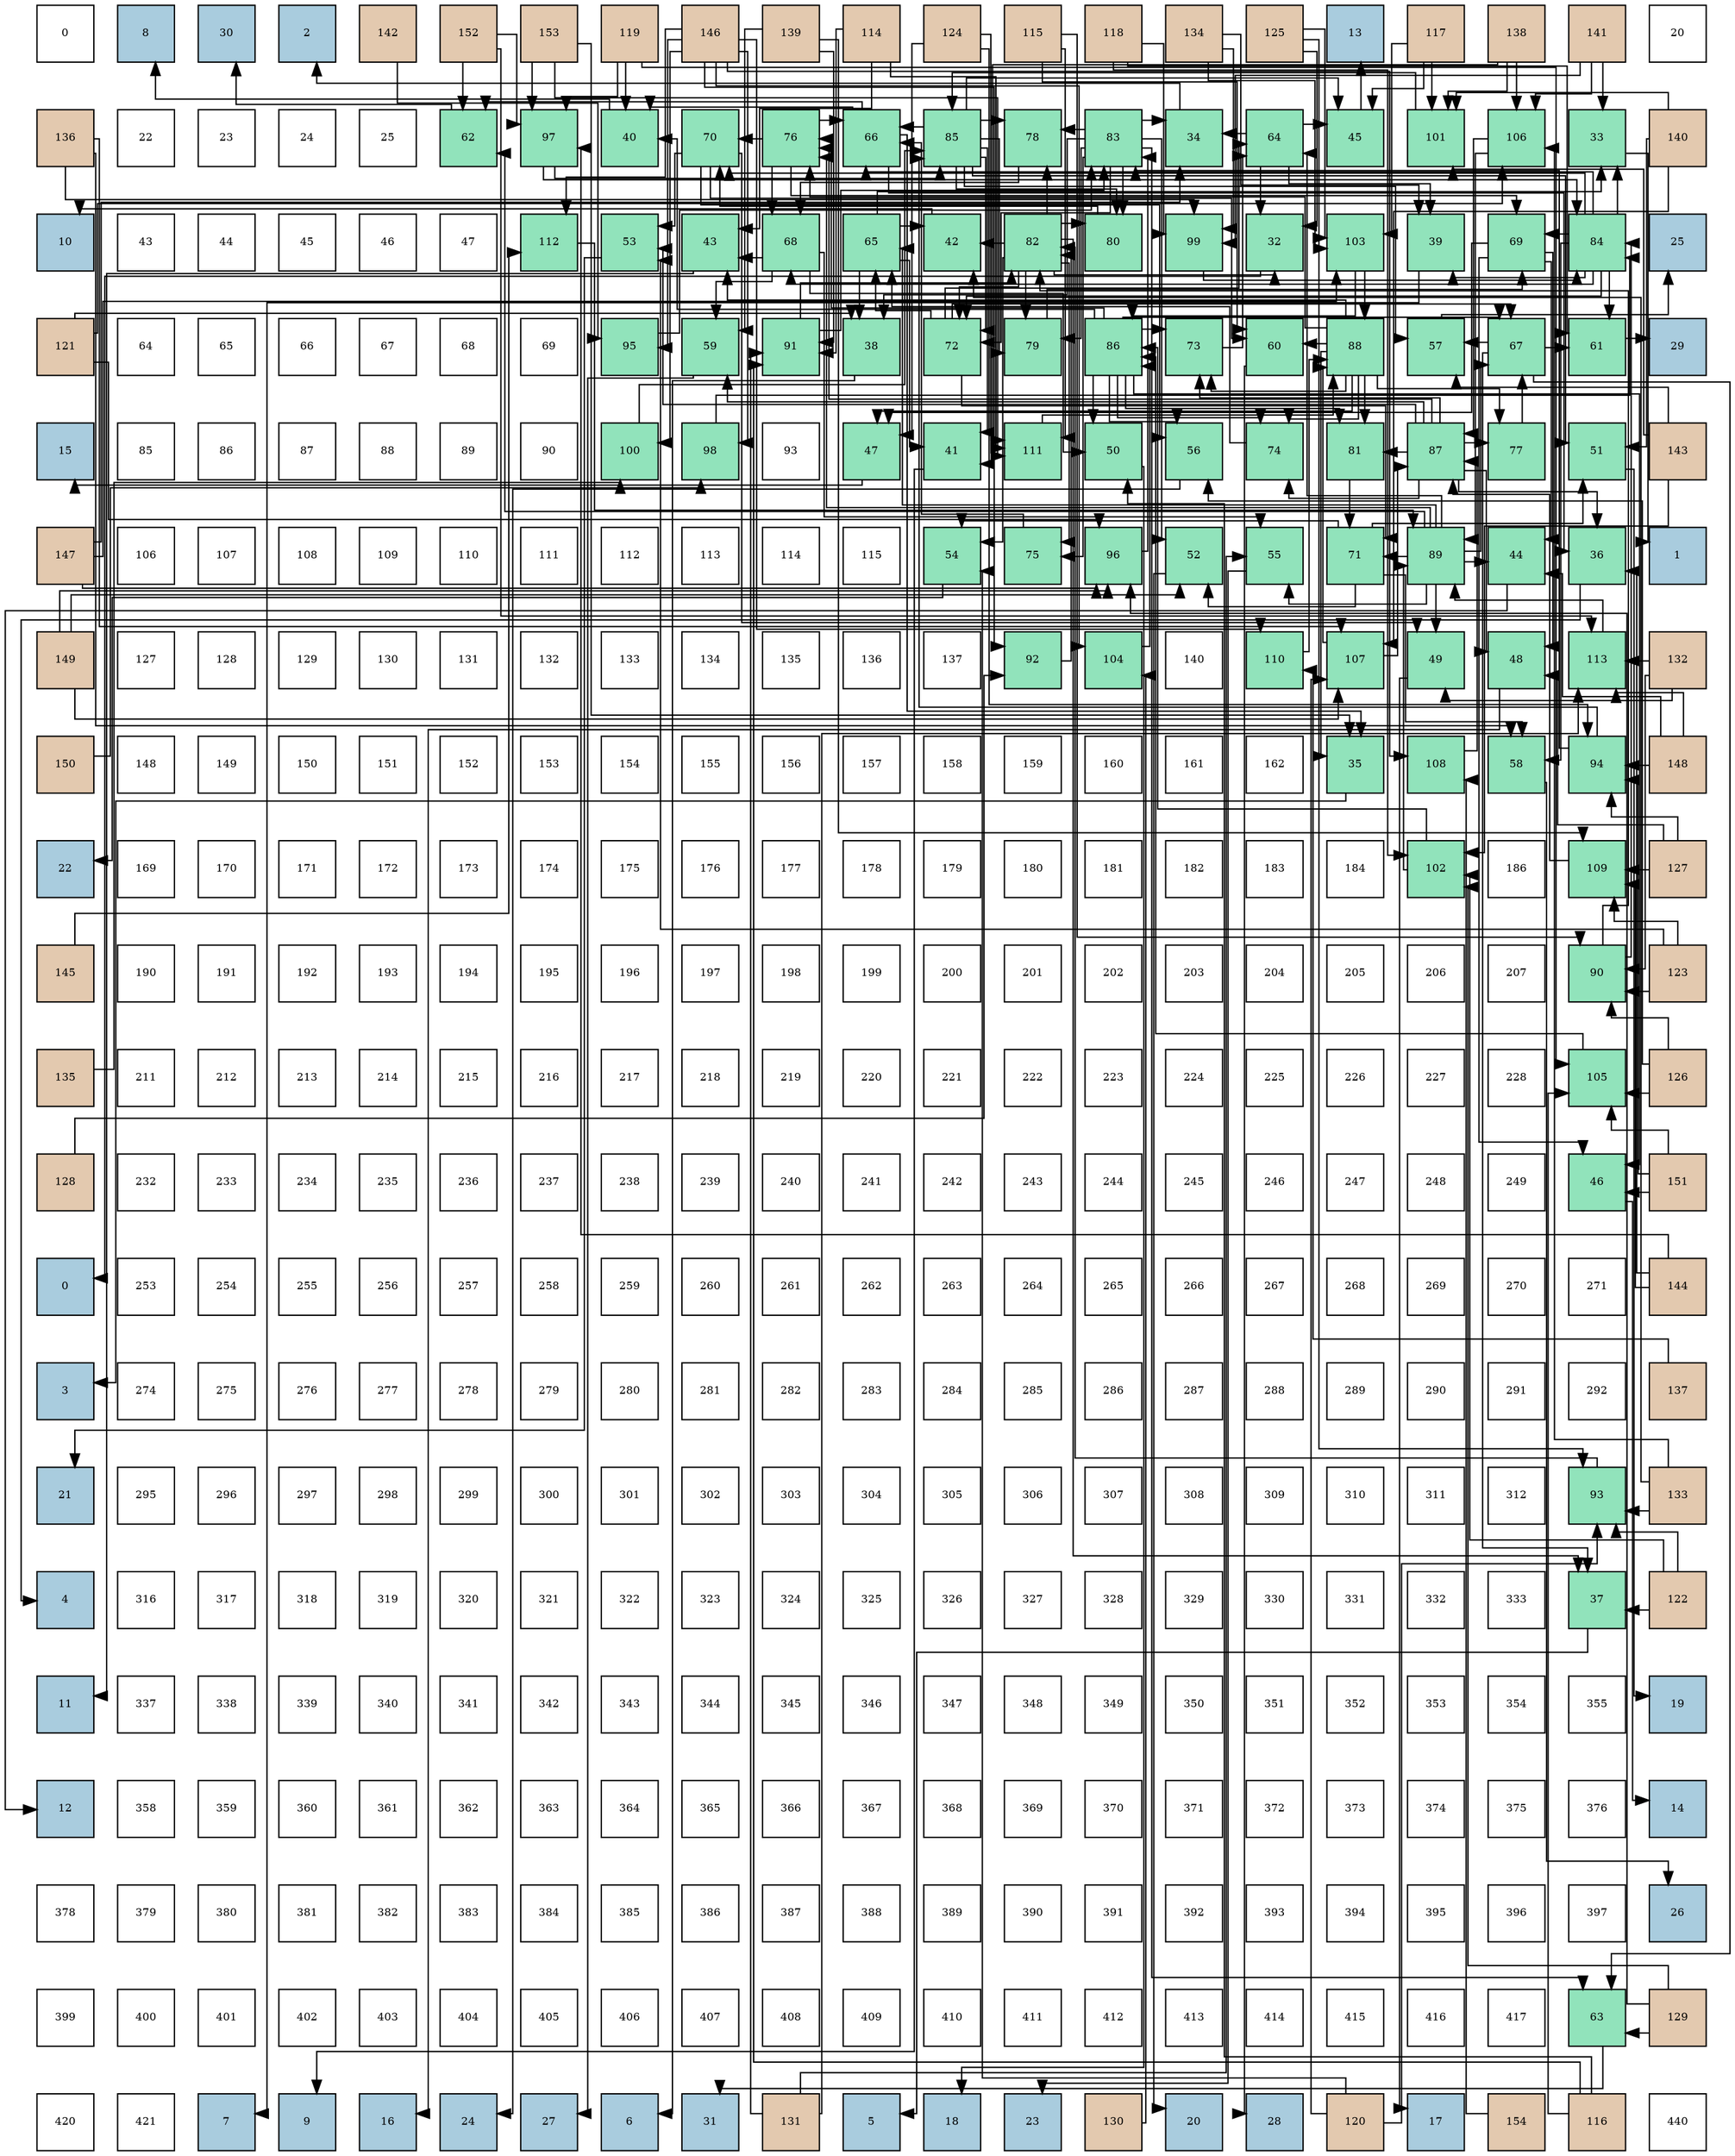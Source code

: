 digraph layout{
 rankdir=TB;
 splines=ortho;
 node [style=filled shape=square fixedsize=true width=0.6];
0[label="0", fontsize=8, fillcolor="#ffffff"];
1[label="8", fontsize=8, fillcolor="#a9ccde"];
2[label="30", fontsize=8, fillcolor="#a9ccde"];
3[label="2", fontsize=8, fillcolor="#a9ccde"];
4[label="142", fontsize=8, fillcolor="#e3c9af"];
5[label="152", fontsize=8, fillcolor="#e3c9af"];
6[label="153", fontsize=8, fillcolor="#e3c9af"];
7[label="119", fontsize=8, fillcolor="#e3c9af"];
8[label="146", fontsize=8, fillcolor="#e3c9af"];
9[label="139", fontsize=8, fillcolor="#e3c9af"];
10[label="114", fontsize=8, fillcolor="#e3c9af"];
11[label="124", fontsize=8, fillcolor="#e3c9af"];
12[label="115", fontsize=8, fillcolor="#e3c9af"];
13[label="118", fontsize=8, fillcolor="#e3c9af"];
14[label="134", fontsize=8, fillcolor="#e3c9af"];
15[label="125", fontsize=8, fillcolor="#e3c9af"];
16[label="13", fontsize=8, fillcolor="#a9ccde"];
17[label="117", fontsize=8, fillcolor="#e3c9af"];
18[label="138", fontsize=8, fillcolor="#e3c9af"];
19[label="141", fontsize=8, fillcolor="#e3c9af"];
20[label="20", fontsize=8, fillcolor="#ffffff"];
21[label="136", fontsize=8, fillcolor="#e3c9af"];
22[label="22", fontsize=8, fillcolor="#ffffff"];
23[label="23", fontsize=8, fillcolor="#ffffff"];
24[label="24", fontsize=8, fillcolor="#ffffff"];
25[label="25", fontsize=8, fillcolor="#ffffff"];
26[label="62", fontsize=8, fillcolor="#91e3bb"];
27[label="97", fontsize=8, fillcolor="#91e3bb"];
28[label="40", fontsize=8, fillcolor="#91e3bb"];
29[label="70", fontsize=8, fillcolor="#91e3bb"];
30[label="76", fontsize=8, fillcolor="#91e3bb"];
31[label="66", fontsize=8, fillcolor="#91e3bb"];
32[label="85", fontsize=8, fillcolor="#91e3bb"];
33[label="78", fontsize=8, fillcolor="#91e3bb"];
34[label="83", fontsize=8, fillcolor="#91e3bb"];
35[label="34", fontsize=8, fillcolor="#91e3bb"];
36[label="64", fontsize=8, fillcolor="#91e3bb"];
37[label="45", fontsize=8, fillcolor="#91e3bb"];
38[label="101", fontsize=8, fillcolor="#91e3bb"];
39[label="106", fontsize=8, fillcolor="#91e3bb"];
40[label="33", fontsize=8, fillcolor="#91e3bb"];
41[label="140", fontsize=8, fillcolor="#e3c9af"];
42[label="10", fontsize=8, fillcolor="#a9ccde"];
43[label="43", fontsize=8, fillcolor="#ffffff"];
44[label="44", fontsize=8, fillcolor="#ffffff"];
45[label="45", fontsize=8, fillcolor="#ffffff"];
46[label="46", fontsize=8, fillcolor="#ffffff"];
47[label="47", fontsize=8, fillcolor="#ffffff"];
48[label="112", fontsize=8, fillcolor="#91e3bb"];
49[label="53", fontsize=8, fillcolor="#91e3bb"];
50[label="43", fontsize=8, fillcolor="#91e3bb"];
51[label="68", fontsize=8, fillcolor="#91e3bb"];
52[label="65", fontsize=8, fillcolor="#91e3bb"];
53[label="42", fontsize=8, fillcolor="#91e3bb"];
54[label="82", fontsize=8, fillcolor="#91e3bb"];
55[label="80", fontsize=8, fillcolor="#91e3bb"];
56[label="99", fontsize=8, fillcolor="#91e3bb"];
57[label="32", fontsize=8, fillcolor="#91e3bb"];
58[label="103", fontsize=8, fillcolor="#91e3bb"];
59[label="39", fontsize=8, fillcolor="#91e3bb"];
60[label="69", fontsize=8, fillcolor="#91e3bb"];
61[label="84", fontsize=8, fillcolor="#91e3bb"];
62[label="25", fontsize=8, fillcolor="#a9ccde"];
63[label="121", fontsize=8, fillcolor="#e3c9af"];
64[label="64", fontsize=8, fillcolor="#ffffff"];
65[label="65", fontsize=8, fillcolor="#ffffff"];
66[label="66", fontsize=8, fillcolor="#ffffff"];
67[label="67", fontsize=8, fillcolor="#ffffff"];
68[label="68", fontsize=8, fillcolor="#ffffff"];
69[label="69", fontsize=8, fillcolor="#ffffff"];
70[label="95", fontsize=8, fillcolor="#91e3bb"];
71[label="59", fontsize=8, fillcolor="#91e3bb"];
72[label="91", fontsize=8, fillcolor="#91e3bb"];
73[label="38", fontsize=8, fillcolor="#91e3bb"];
74[label="72", fontsize=8, fillcolor="#91e3bb"];
75[label="79", fontsize=8, fillcolor="#91e3bb"];
76[label="86", fontsize=8, fillcolor="#91e3bb"];
77[label="73", fontsize=8, fillcolor="#91e3bb"];
78[label="60", fontsize=8, fillcolor="#91e3bb"];
79[label="88", fontsize=8, fillcolor="#91e3bb"];
80[label="57", fontsize=8, fillcolor="#91e3bb"];
81[label="67", fontsize=8, fillcolor="#91e3bb"];
82[label="61", fontsize=8, fillcolor="#91e3bb"];
83[label="29", fontsize=8, fillcolor="#a9ccde"];
84[label="15", fontsize=8, fillcolor="#a9ccde"];
85[label="85", fontsize=8, fillcolor="#ffffff"];
86[label="86", fontsize=8, fillcolor="#ffffff"];
87[label="87", fontsize=8, fillcolor="#ffffff"];
88[label="88", fontsize=8, fillcolor="#ffffff"];
89[label="89", fontsize=8, fillcolor="#ffffff"];
90[label="90", fontsize=8, fillcolor="#ffffff"];
91[label="100", fontsize=8, fillcolor="#91e3bb"];
92[label="98", fontsize=8, fillcolor="#91e3bb"];
93[label="93", fontsize=8, fillcolor="#ffffff"];
94[label="47", fontsize=8, fillcolor="#91e3bb"];
95[label="41", fontsize=8, fillcolor="#91e3bb"];
96[label="111", fontsize=8, fillcolor="#91e3bb"];
97[label="50", fontsize=8, fillcolor="#91e3bb"];
98[label="56", fontsize=8, fillcolor="#91e3bb"];
99[label="74", fontsize=8, fillcolor="#91e3bb"];
100[label="81", fontsize=8, fillcolor="#91e3bb"];
101[label="87", fontsize=8, fillcolor="#91e3bb"];
102[label="77", fontsize=8, fillcolor="#91e3bb"];
103[label="51", fontsize=8, fillcolor="#91e3bb"];
104[label="143", fontsize=8, fillcolor="#e3c9af"];
105[label="147", fontsize=8, fillcolor="#e3c9af"];
106[label="106", fontsize=8, fillcolor="#ffffff"];
107[label="107", fontsize=8, fillcolor="#ffffff"];
108[label="108", fontsize=8, fillcolor="#ffffff"];
109[label="109", fontsize=8, fillcolor="#ffffff"];
110[label="110", fontsize=8, fillcolor="#ffffff"];
111[label="111", fontsize=8, fillcolor="#ffffff"];
112[label="112", fontsize=8, fillcolor="#ffffff"];
113[label="113", fontsize=8, fillcolor="#ffffff"];
114[label="114", fontsize=8, fillcolor="#ffffff"];
115[label="115", fontsize=8, fillcolor="#ffffff"];
116[label="54", fontsize=8, fillcolor="#91e3bb"];
117[label="75", fontsize=8, fillcolor="#91e3bb"];
118[label="96", fontsize=8, fillcolor="#91e3bb"];
119[label="52", fontsize=8, fillcolor="#91e3bb"];
120[label="55", fontsize=8, fillcolor="#91e3bb"];
121[label="71", fontsize=8, fillcolor="#91e3bb"];
122[label="89", fontsize=8, fillcolor="#91e3bb"];
123[label="44", fontsize=8, fillcolor="#91e3bb"];
124[label="36", fontsize=8, fillcolor="#91e3bb"];
125[label="1", fontsize=8, fillcolor="#a9ccde"];
126[label="149", fontsize=8, fillcolor="#e3c9af"];
127[label="127", fontsize=8, fillcolor="#ffffff"];
128[label="128", fontsize=8, fillcolor="#ffffff"];
129[label="129", fontsize=8, fillcolor="#ffffff"];
130[label="130", fontsize=8, fillcolor="#ffffff"];
131[label="131", fontsize=8, fillcolor="#ffffff"];
132[label="132", fontsize=8, fillcolor="#ffffff"];
133[label="133", fontsize=8, fillcolor="#ffffff"];
134[label="134", fontsize=8, fillcolor="#ffffff"];
135[label="135", fontsize=8, fillcolor="#ffffff"];
136[label="136", fontsize=8, fillcolor="#ffffff"];
137[label="137", fontsize=8, fillcolor="#ffffff"];
138[label="92", fontsize=8, fillcolor="#91e3bb"];
139[label="104", fontsize=8, fillcolor="#91e3bb"];
140[label="140", fontsize=8, fillcolor="#ffffff"];
141[label="110", fontsize=8, fillcolor="#91e3bb"];
142[label="107", fontsize=8, fillcolor="#91e3bb"];
143[label="49", fontsize=8, fillcolor="#91e3bb"];
144[label="48", fontsize=8, fillcolor="#91e3bb"];
145[label="113", fontsize=8, fillcolor="#91e3bb"];
146[label="132", fontsize=8, fillcolor="#e3c9af"];
147[label="150", fontsize=8, fillcolor="#e3c9af"];
148[label="148", fontsize=8, fillcolor="#ffffff"];
149[label="149", fontsize=8, fillcolor="#ffffff"];
150[label="150", fontsize=8, fillcolor="#ffffff"];
151[label="151", fontsize=8, fillcolor="#ffffff"];
152[label="152", fontsize=8, fillcolor="#ffffff"];
153[label="153", fontsize=8, fillcolor="#ffffff"];
154[label="154", fontsize=8, fillcolor="#ffffff"];
155[label="155", fontsize=8, fillcolor="#ffffff"];
156[label="156", fontsize=8, fillcolor="#ffffff"];
157[label="157", fontsize=8, fillcolor="#ffffff"];
158[label="158", fontsize=8, fillcolor="#ffffff"];
159[label="159", fontsize=8, fillcolor="#ffffff"];
160[label="160", fontsize=8, fillcolor="#ffffff"];
161[label="161", fontsize=8, fillcolor="#ffffff"];
162[label="162", fontsize=8, fillcolor="#ffffff"];
163[label="35", fontsize=8, fillcolor="#91e3bb"];
164[label="108", fontsize=8, fillcolor="#91e3bb"];
165[label="58", fontsize=8, fillcolor="#91e3bb"];
166[label="94", fontsize=8, fillcolor="#91e3bb"];
167[label="148", fontsize=8, fillcolor="#e3c9af"];
168[label="22", fontsize=8, fillcolor="#a9ccde"];
169[label="169", fontsize=8, fillcolor="#ffffff"];
170[label="170", fontsize=8, fillcolor="#ffffff"];
171[label="171", fontsize=8, fillcolor="#ffffff"];
172[label="172", fontsize=8, fillcolor="#ffffff"];
173[label="173", fontsize=8, fillcolor="#ffffff"];
174[label="174", fontsize=8, fillcolor="#ffffff"];
175[label="175", fontsize=8, fillcolor="#ffffff"];
176[label="176", fontsize=8, fillcolor="#ffffff"];
177[label="177", fontsize=8, fillcolor="#ffffff"];
178[label="178", fontsize=8, fillcolor="#ffffff"];
179[label="179", fontsize=8, fillcolor="#ffffff"];
180[label="180", fontsize=8, fillcolor="#ffffff"];
181[label="181", fontsize=8, fillcolor="#ffffff"];
182[label="182", fontsize=8, fillcolor="#ffffff"];
183[label="183", fontsize=8, fillcolor="#ffffff"];
184[label="184", fontsize=8, fillcolor="#ffffff"];
185[label="102", fontsize=8, fillcolor="#91e3bb"];
186[label="186", fontsize=8, fillcolor="#ffffff"];
187[label="109", fontsize=8, fillcolor="#91e3bb"];
188[label="127", fontsize=8, fillcolor="#e3c9af"];
189[label="145", fontsize=8, fillcolor="#e3c9af"];
190[label="190", fontsize=8, fillcolor="#ffffff"];
191[label="191", fontsize=8, fillcolor="#ffffff"];
192[label="192", fontsize=8, fillcolor="#ffffff"];
193[label="193", fontsize=8, fillcolor="#ffffff"];
194[label="194", fontsize=8, fillcolor="#ffffff"];
195[label="195", fontsize=8, fillcolor="#ffffff"];
196[label="196", fontsize=8, fillcolor="#ffffff"];
197[label="197", fontsize=8, fillcolor="#ffffff"];
198[label="198", fontsize=8, fillcolor="#ffffff"];
199[label="199", fontsize=8, fillcolor="#ffffff"];
200[label="200", fontsize=8, fillcolor="#ffffff"];
201[label="201", fontsize=8, fillcolor="#ffffff"];
202[label="202", fontsize=8, fillcolor="#ffffff"];
203[label="203", fontsize=8, fillcolor="#ffffff"];
204[label="204", fontsize=8, fillcolor="#ffffff"];
205[label="205", fontsize=8, fillcolor="#ffffff"];
206[label="206", fontsize=8, fillcolor="#ffffff"];
207[label="207", fontsize=8, fillcolor="#ffffff"];
208[label="90", fontsize=8, fillcolor="#91e3bb"];
209[label="123", fontsize=8, fillcolor="#e3c9af"];
210[label="135", fontsize=8, fillcolor="#e3c9af"];
211[label="211", fontsize=8, fillcolor="#ffffff"];
212[label="212", fontsize=8, fillcolor="#ffffff"];
213[label="213", fontsize=8, fillcolor="#ffffff"];
214[label="214", fontsize=8, fillcolor="#ffffff"];
215[label="215", fontsize=8, fillcolor="#ffffff"];
216[label="216", fontsize=8, fillcolor="#ffffff"];
217[label="217", fontsize=8, fillcolor="#ffffff"];
218[label="218", fontsize=8, fillcolor="#ffffff"];
219[label="219", fontsize=8, fillcolor="#ffffff"];
220[label="220", fontsize=8, fillcolor="#ffffff"];
221[label="221", fontsize=8, fillcolor="#ffffff"];
222[label="222", fontsize=8, fillcolor="#ffffff"];
223[label="223", fontsize=8, fillcolor="#ffffff"];
224[label="224", fontsize=8, fillcolor="#ffffff"];
225[label="225", fontsize=8, fillcolor="#ffffff"];
226[label="226", fontsize=8, fillcolor="#ffffff"];
227[label="227", fontsize=8, fillcolor="#ffffff"];
228[label="228", fontsize=8, fillcolor="#ffffff"];
229[label="105", fontsize=8, fillcolor="#91e3bb"];
230[label="126", fontsize=8, fillcolor="#e3c9af"];
231[label="128", fontsize=8, fillcolor="#e3c9af"];
232[label="232", fontsize=8, fillcolor="#ffffff"];
233[label="233", fontsize=8, fillcolor="#ffffff"];
234[label="234", fontsize=8, fillcolor="#ffffff"];
235[label="235", fontsize=8, fillcolor="#ffffff"];
236[label="236", fontsize=8, fillcolor="#ffffff"];
237[label="237", fontsize=8, fillcolor="#ffffff"];
238[label="238", fontsize=8, fillcolor="#ffffff"];
239[label="239", fontsize=8, fillcolor="#ffffff"];
240[label="240", fontsize=8, fillcolor="#ffffff"];
241[label="241", fontsize=8, fillcolor="#ffffff"];
242[label="242", fontsize=8, fillcolor="#ffffff"];
243[label="243", fontsize=8, fillcolor="#ffffff"];
244[label="244", fontsize=8, fillcolor="#ffffff"];
245[label="245", fontsize=8, fillcolor="#ffffff"];
246[label="246", fontsize=8, fillcolor="#ffffff"];
247[label="247", fontsize=8, fillcolor="#ffffff"];
248[label="248", fontsize=8, fillcolor="#ffffff"];
249[label="249", fontsize=8, fillcolor="#ffffff"];
250[label="46", fontsize=8, fillcolor="#91e3bb"];
251[label="151", fontsize=8, fillcolor="#e3c9af"];
252[label="0", fontsize=8, fillcolor="#a9ccde"];
253[label="253", fontsize=8, fillcolor="#ffffff"];
254[label="254", fontsize=8, fillcolor="#ffffff"];
255[label="255", fontsize=8, fillcolor="#ffffff"];
256[label="256", fontsize=8, fillcolor="#ffffff"];
257[label="257", fontsize=8, fillcolor="#ffffff"];
258[label="258", fontsize=8, fillcolor="#ffffff"];
259[label="259", fontsize=8, fillcolor="#ffffff"];
260[label="260", fontsize=8, fillcolor="#ffffff"];
261[label="261", fontsize=8, fillcolor="#ffffff"];
262[label="262", fontsize=8, fillcolor="#ffffff"];
263[label="263", fontsize=8, fillcolor="#ffffff"];
264[label="264", fontsize=8, fillcolor="#ffffff"];
265[label="265", fontsize=8, fillcolor="#ffffff"];
266[label="266", fontsize=8, fillcolor="#ffffff"];
267[label="267", fontsize=8, fillcolor="#ffffff"];
268[label="268", fontsize=8, fillcolor="#ffffff"];
269[label="269", fontsize=8, fillcolor="#ffffff"];
270[label="270", fontsize=8, fillcolor="#ffffff"];
271[label="271", fontsize=8, fillcolor="#ffffff"];
272[label="144", fontsize=8, fillcolor="#e3c9af"];
273[label="3", fontsize=8, fillcolor="#a9ccde"];
274[label="274", fontsize=8, fillcolor="#ffffff"];
275[label="275", fontsize=8, fillcolor="#ffffff"];
276[label="276", fontsize=8, fillcolor="#ffffff"];
277[label="277", fontsize=8, fillcolor="#ffffff"];
278[label="278", fontsize=8, fillcolor="#ffffff"];
279[label="279", fontsize=8, fillcolor="#ffffff"];
280[label="280", fontsize=8, fillcolor="#ffffff"];
281[label="281", fontsize=8, fillcolor="#ffffff"];
282[label="282", fontsize=8, fillcolor="#ffffff"];
283[label="283", fontsize=8, fillcolor="#ffffff"];
284[label="284", fontsize=8, fillcolor="#ffffff"];
285[label="285", fontsize=8, fillcolor="#ffffff"];
286[label="286", fontsize=8, fillcolor="#ffffff"];
287[label="287", fontsize=8, fillcolor="#ffffff"];
288[label="288", fontsize=8, fillcolor="#ffffff"];
289[label="289", fontsize=8, fillcolor="#ffffff"];
290[label="290", fontsize=8, fillcolor="#ffffff"];
291[label="291", fontsize=8, fillcolor="#ffffff"];
292[label="292", fontsize=8, fillcolor="#ffffff"];
293[label="137", fontsize=8, fillcolor="#e3c9af"];
294[label="21", fontsize=8, fillcolor="#a9ccde"];
295[label="295", fontsize=8, fillcolor="#ffffff"];
296[label="296", fontsize=8, fillcolor="#ffffff"];
297[label="297", fontsize=8, fillcolor="#ffffff"];
298[label="298", fontsize=8, fillcolor="#ffffff"];
299[label="299", fontsize=8, fillcolor="#ffffff"];
300[label="300", fontsize=8, fillcolor="#ffffff"];
301[label="301", fontsize=8, fillcolor="#ffffff"];
302[label="302", fontsize=8, fillcolor="#ffffff"];
303[label="303", fontsize=8, fillcolor="#ffffff"];
304[label="304", fontsize=8, fillcolor="#ffffff"];
305[label="305", fontsize=8, fillcolor="#ffffff"];
306[label="306", fontsize=8, fillcolor="#ffffff"];
307[label="307", fontsize=8, fillcolor="#ffffff"];
308[label="308", fontsize=8, fillcolor="#ffffff"];
309[label="309", fontsize=8, fillcolor="#ffffff"];
310[label="310", fontsize=8, fillcolor="#ffffff"];
311[label="311", fontsize=8, fillcolor="#ffffff"];
312[label="312", fontsize=8, fillcolor="#ffffff"];
313[label="93", fontsize=8, fillcolor="#91e3bb"];
314[label="133", fontsize=8, fillcolor="#e3c9af"];
315[label="4", fontsize=8, fillcolor="#a9ccde"];
316[label="316", fontsize=8, fillcolor="#ffffff"];
317[label="317", fontsize=8, fillcolor="#ffffff"];
318[label="318", fontsize=8, fillcolor="#ffffff"];
319[label="319", fontsize=8, fillcolor="#ffffff"];
320[label="320", fontsize=8, fillcolor="#ffffff"];
321[label="321", fontsize=8, fillcolor="#ffffff"];
322[label="322", fontsize=8, fillcolor="#ffffff"];
323[label="323", fontsize=8, fillcolor="#ffffff"];
324[label="324", fontsize=8, fillcolor="#ffffff"];
325[label="325", fontsize=8, fillcolor="#ffffff"];
326[label="326", fontsize=8, fillcolor="#ffffff"];
327[label="327", fontsize=8, fillcolor="#ffffff"];
328[label="328", fontsize=8, fillcolor="#ffffff"];
329[label="329", fontsize=8, fillcolor="#ffffff"];
330[label="330", fontsize=8, fillcolor="#ffffff"];
331[label="331", fontsize=8, fillcolor="#ffffff"];
332[label="332", fontsize=8, fillcolor="#ffffff"];
333[label="333", fontsize=8, fillcolor="#ffffff"];
334[label="37", fontsize=8, fillcolor="#91e3bb"];
335[label="122", fontsize=8, fillcolor="#e3c9af"];
336[label="11", fontsize=8, fillcolor="#a9ccde"];
337[label="337", fontsize=8, fillcolor="#ffffff"];
338[label="338", fontsize=8, fillcolor="#ffffff"];
339[label="339", fontsize=8, fillcolor="#ffffff"];
340[label="340", fontsize=8, fillcolor="#ffffff"];
341[label="341", fontsize=8, fillcolor="#ffffff"];
342[label="342", fontsize=8, fillcolor="#ffffff"];
343[label="343", fontsize=8, fillcolor="#ffffff"];
344[label="344", fontsize=8, fillcolor="#ffffff"];
345[label="345", fontsize=8, fillcolor="#ffffff"];
346[label="346", fontsize=8, fillcolor="#ffffff"];
347[label="347", fontsize=8, fillcolor="#ffffff"];
348[label="348", fontsize=8, fillcolor="#ffffff"];
349[label="349", fontsize=8, fillcolor="#ffffff"];
350[label="350", fontsize=8, fillcolor="#ffffff"];
351[label="351", fontsize=8, fillcolor="#ffffff"];
352[label="352", fontsize=8, fillcolor="#ffffff"];
353[label="353", fontsize=8, fillcolor="#ffffff"];
354[label="354", fontsize=8, fillcolor="#ffffff"];
355[label="355", fontsize=8, fillcolor="#ffffff"];
356[label="19", fontsize=8, fillcolor="#a9ccde"];
357[label="12", fontsize=8, fillcolor="#a9ccde"];
358[label="358", fontsize=8, fillcolor="#ffffff"];
359[label="359", fontsize=8, fillcolor="#ffffff"];
360[label="360", fontsize=8, fillcolor="#ffffff"];
361[label="361", fontsize=8, fillcolor="#ffffff"];
362[label="362", fontsize=8, fillcolor="#ffffff"];
363[label="363", fontsize=8, fillcolor="#ffffff"];
364[label="364", fontsize=8, fillcolor="#ffffff"];
365[label="365", fontsize=8, fillcolor="#ffffff"];
366[label="366", fontsize=8, fillcolor="#ffffff"];
367[label="367", fontsize=8, fillcolor="#ffffff"];
368[label="368", fontsize=8, fillcolor="#ffffff"];
369[label="369", fontsize=8, fillcolor="#ffffff"];
370[label="370", fontsize=8, fillcolor="#ffffff"];
371[label="371", fontsize=8, fillcolor="#ffffff"];
372[label="372", fontsize=8, fillcolor="#ffffff"];
373[label="373", fontsize=8, fillcolor="#ffffff"];
374[label="374", fontsize=8, fillcolor="#ffffff"];
375[label="375", fontsize=8, fillcolor="#ffffff"];
376[label="376", fontsize=8, fillcolor="#ffffff"];
377[label="14", fontsize=8, fillcolor="#a9ccde"];
378[label="378", fontsize=8, fillcolor="#ffffff"];
379[label="379", fontsize=8, fillcolor="#ffffff"];
380[label="380", fontsize=8, fillcolor="#ffffff"];
381[label="381", fontsize=8, fillcolor="#ffffff"];
382[label="382", fontsize=8, fillcolor="#ffffff"];
383[label="383", fontsize=8, fillcolor="#ffffff"];
384[label="384", fontsize=8, fillcolor="#ffffff"];
385[label="385", fontsize=8, fillcolor="#ffffff"];
386[label="386", fontsize=8, fillcolor="#ffffff"];
387[label="387", fontsize=8, fillcolor="#ffffff"];
388[label="388", fontsize=8, fillcolor="#ffffff"];
389[label="389", fontsize=8, fillcolor="#ffffff"];
390[label="390", fontsize=8, fillcolor="#ffffff"];
391[label="391", fontsize=8, fillcolor="#ffffff"];
392[label="392", fontsize=8, fillcolor="#ffffff"];
393[label="393", fontsize=8, fillcolor="#ffffff"];
394[label="394", fontsize=8, fillcolor="#ffffff"];
395[label="395", fontsize=8, fillcolor="#ffffff"];
396[label="396", fontsize=8, fillcolor="#ffffff"];
397[label="397", fontsize=8, fillcolor="#ffffff"];
398[label="26", fontsize=8, fillcolor="#a9ccde"];
399[label="399", fontsize=8, fillcolor="#ffffff"];
400[label="400", fontsize=8, fillcolor="#ffffff"];
401[label="401", fontsize=8, fillcolor="#ffffff"];
402[label="402", fontsize=8, fillcolor="#ffffff"];
403[label="403", fontsize=8, fillcolor="#ffffff"];
404[label="404", fontsize=8, fillcolor="#ffffff"];
405[label="405", fontsize=8, fillcolor="#ffffff"];
406[label="406", fontsize=8, fillcolor="#ffffff"];
407[label="407", fontsize=8, fillcolor="#ffffff"];
408[label="408", fontsize=8, fillcolor="#ffffff"];
409[label="409", fontsize=8, fillcolor="#ffffff"];
410[label="410", fontsize=8, fillcolor="#ffffff"];
411[label="411", fontsize=8, fillcolor="#ffffff"];
412[label="412", fontsize=8, fillcolor="#ffffff"];
413[label="413", fontsize=8, fillcolor="#ffffff"];
414[label="414", fontsize=8, fillcolor="#ffffff"];
415[label="415", fontsize=8, fillcolor="#ffffff"];
416[label="416", fontsize=8, fillcolor="#ffffff"];
417[label="417", fontsize=8, fillcolor="#ffffff"];
418[label="63", fontsize=8, fillcolor="#91e3bb"];
419[label="129", fontsize=8, fillcolor="#e3c9af"];
420[label="420", fontsize=8, fillcolor="#ffffff"];
421[label="421", fontsize=8, fillcolor="#ffffff"];
422[label="7", fontsize=8, fillcolor="#a9ccde"];
423[label="9", fontsize=8, fillcolor="#a9ccde"];
424[label="16", fontsize=8, fillcolor="#a9ccde"];
425[label="24", fontsize=8, fillcolor="#a9ccde"];
426[label="27", fontsize=8, fillcolor="#a9ccde"];
427[label="6", fontsize=8, fillcolor="#a9ccde"];
428[label="31", fontsize=8, fillcolor="#a9ccde"];
429[label="131", fontsize=8, fillcolor="#e3c9af"];
430[label="5", fontsize=8, fillcolor="#a9ccde"];
431[label="18", fontsize=8, fillcolor="#a9ccde"];
432[label="23", fontsize=8, fillcolor="#a9ccde"];
433[label="130", fontsize=8, fillcolor="#e3c9af"];
434[label="20", fontsize=8, fillcolor="#a9ccde"];
435[label="28", fontsize=8, fillcolor="#a9ccde"];
436[label="120", fontsize=8, fillcolor="#e3c9af"];
437[label="17", fontsize=8, fillcolor="#a9ccde"];
438[label="154", fontsize=8, fillcolor="#e3c9af"];
439[label="116", fontsize=8, fillcolor="#e3c9af"];
440[label="440", fontsize=8, fillcolor="#ffffff"];
edge [constraint=false, style=vis];57 -> 252;
40 -> 125;
35 -> 3;
163 -> 273;
124 -> 315;
334 -> 430;
73 -> 427;
59 -> 422;
28 -> 1;
95 -> 423;
53 -> 42;
50 -> 336;
123 -> 357;
37 -> 16;
250 -> 377;
94 -> 84;
144 -> 424;
143 -> 437;
97 -> 431;
103 -> 356;
119 -> 434;
49 -> 294;
116 -> 168;
120 -> 432;
98 -> 425;
80 -> 62;
165 -> 398;
71 -> 426;
78 -> 435;
82 -> 83;
26 -> 2;
418 -> 428;
36 -> 57;
36 -> 35;
36 -> 59;
36 -> 37;
52 -> 40;
52 -> 73;
52 -> 95;
52 -> 53;
31 -> 163;
31 -> 124;
31 -> 28;
31 -> 26;
81 -> 334;
81 -> 80;
81 -> 82;
81 -> 418;
51 -> 50;
51 -> 97;
51 -> 120;
51 -> 71;
60 -> 123;
60 -> 250;
60 -> 94;
60 -> 144;
29 -> 143;
29 -> 49;
29 -> 98;
29 -> 78;
121 -> 103;
121 -> 119;
121 -> 116;
121 -> 165;
74 -> 36;
74 -> 52;
74 -> 81;
74 -> 121;
77 -> 36;
99 -> 52;
117 -> 31;
30 -> 31;
30 -> 51;
30 -> 60;
30 -> 29;
102 -> 81;
33 -> 51;
75 -> 60;
55 -> 29;
100 -> 121;
54 -> 57;
54 -> 334;
54 -> 53;
54 -> 116;
54 -> 74;
54 -> 117;
54 -> 33;
54 -> 75;
54 -> 55;
34 -> 35;
34 -> 73;
34 -> 119;
34 -> 418;
34 -> 74;
34 -> 117;
34 -> 33;
34 -> 75;
34 -> 55;
61 -> 40;
61 -> 59;
61 -> 165;
61 -> 82;
61 -> 31;
61 -> 51;
61 -> 60;
61 -> 29;
61 -> 74;
32 -> 95;
32 -> 37;
32 -> 103;
32 -> 80;
32 -> 31;
32 -> 74;
32 -> 33;
32 -> 75;
32 -> 55;
76 -> 28;
76 -> 250;
76 -> 97;
76 -> 98;
76 -> 81;
76 -> 77;
76 -> 99;
76 -> 30;
76 -> 100;
101 -> 124;
101 -> 144;
101 -> 49;
101 -> 71;
101 -> 77;
101 -> 99;
101 -> 30;
101 -> 102;
101 -> 100;
79 -> 163;
79 -> 50;
79 -> 94;
79 -> 78;
79 -> 77;
79 -> 99;
79 -> 30;
79 -> 102;
79 -> 100;
122 -> 123;
122 -> 143;
122 -> 120;
122 -> 26;
122 -> 36;
122 -> 52;
122 -> 81;
122 -> 121;
122 -> 30;
208 -> 54;
208 -> 61;
72 -> 54;
72 -> 34;
138 -> 54;
313 -> 54;
166 -> 34;
166 -> 32;
70 -> 34;
118 -> 34;
27 -> 61;
27 -> 32;
92 -> 61;
56 -> 61;
91 -> 32;
38 -> 32;
185 -> 76;
185 -> 122;
58 -> 76;
58 -> 79;
139 -> 76;
229 -> 76;
39 -> 101;
39 -> 122;
142 -> 101;
142 -> 79;
164 -> 101;
187 -> 101;
141 -> 79;
96 -> 79;
48 -> 122;
145 -> 122;
10 -> 50;
10 -> 72;
10 -> 96;
12 -> 78;
12 -> 208;
12 -> 96;
439 -> 97;
439 -> 72;
439 -> 229;
17 -> 37;
17 -> 38;
17 -> 58;
13 -> 82;
13 -> 56;
13 -> 185;
7 -> 28;
7 -> 27;
7 -> 229;
436 -> 116;
436 -> 313;
436 -> 142;
63 -> 73;
63 -> 118;
63 -> 39;
335 -> 334;
335 -> 313;
335 -> 185;
209 -> 49;
209 -> 208;
209 -> 187;
11 -> 94;
11 -> 166;
11 -> 96;
15 -> 57;
15 -> 313;
15 -> 58;
230 -> 98;
230 -> 208;
230 -> 229;
188 -> 144;
188 -> 166;
188 -> 187;
231 -> 138;
419 -> 418;
419 -> 118;
419 -> 185;
433 -> 139;
429 -> 120;
429 -> 72;
429 -> 145;
146 -> 143;
146 -> 208;
146 -> 145;
314 -> 53;
314 -> 313;
314 -> 39;
14 -> 59;
14 -> 56;
14 -> 58;
210 -> 91;
21 -> 165;
21 -> 56;
21 -> 142;
293 -> 141;
18 -> 95;
18 -> 38;
18 -> 39;
9 -> 71;
9 -> 72;
9 -> 187;
41 -> 103;
41 -> 38;
41 -> 142;
19 -> 40;
19 -> 56;
19 -> 39;
4 -> 70;
104 -> 80;
104 -> 38;
104 -> 185;
272 -> 124;
272 -> 27;
272 -> 187;
189 -> 48;
8 -> 138;
8 -> 70;
8 -> 92;
8 -> 91;
8 -> 139;
8 -> 164;
8 -> 141;
8 -> 48;
105 -> 35;
105 -> 118;
105 -> 58;
167 -> 123;
167 -> 166;
167 -> 145;
126 -> 119;
126 -> 118;
126 -> 142;
147 -> 92;
251 -> 250;
251 -> 166;
251 -> 229;
5 -> 26;
5 -> 27;
5 -> 145;
6 -> 163;
6 -> 27;
6 -> 96;
438 -> 164;
edge [constraint=true, style=invis];
0 -> 21 -> 42 -> 63 -> 84 -> 105 -> 126 -> 147 -> 168 -> 189 -> 210 -> 231 -> 252 -> 273 -> 294 -> 315 -> 336 -> 357 -> 378 -> 399 -> 420;
1 -> 22 -> 43 -> 64 -> 85 -> 106 -> 127 -> 148 -> 169 -> 190 -> 211 -> 232 -> 253 -> 274 -> 295 -> 316 -> 337 -> 358 -> 379 -> 400 -> 421;
2 -> 23 -> 44 -> 65 -> 86 -> 107 -> 128 -> 149 -> 170 -> 191 -> 212 -> 233 -> 254 -> 275 -> 296 -> 317 -> 338 -> 359 -> 380 -> 401 -> 422;
3 -> 24 -> 45 -> 66 -> 87 -> 108 -> 129 -> 150 -> 171 -> 192 -> 213 -> 234 -> 255 -> 276 -> 297 -> 318 -> 339 -> 360 -> 381 -> 402 -> 423;
4 -> 25 -> 46 -> 67 -> 88 -> 109 -> 130 -> 151 -> 172 -> 193 -> 214 -> 235 -> 256 -> 277 -> 298 -> 319 -> 340 -> 361 -> 382 -> 403 -> 424;
5 -> 26 -> 47 -> 68 -> 89 -> 110 -> 131 -> 152 -> 173 -> 194 -> 215 -> 236 -> 257 -> 278 -> 299 -> 320 -> 341 -> 362 -> 383 -> 404 -> 425;
6 -> 27 -> 48 -> 69 -> 90 -> 111 -> 132 -> 153 -> 174 -> 195 -> 216 -> 237 -> 258 -> 279 -> 300 -> 321 -> 342 -> 363 -> 384 -> 405 -> 426;
7 -> 28 -> 49 -> 70 -> 91 -> 112 -> 133 -> 154 -> 175 -> 196 -> 217 -> 238 -> 259 -> 280 -> 301 -> 322 -> 343 -> 364 -> 385 -> 406 -> 427;
8 -> 29 -> 50 -> 71 -> 92 -> 113 -> 134 -> 155 -> 176 -> 197 -> 218 -> 239 -> 260 -> 281 -> 302 -> 323 -> 344 -> 365 -> 386 -> 407 -> 428;
9 -> 30 -> 51 -> 72 -> 93 -> 114 -> 135 -> 156 -> 177 -> 198 -> 219 -> 240 -> 261 -> 282 -> 303 -> 324 -> 345 -> 366 -> 387 -> 408 -> 429;
10 -> 31 -> 52 -> 73 -> 94 -> 115 -> 136 -> 157 -> 178 -> 199 -> 220 -> 241 -> 262 -> 283 -> 304 -> 325 -> 346 -> 367 -> 388 -> 409 -> 430;
11 -> 32 -> 53 -> 74 -> 95 -> 116 -> 137 -> 158 -> 179 -> 200 -> 221 -> 242 -> 263 -> 284 -> 305 -> 326 -> 347 -> 368 -> 389 -> 410 -> 431;
12 -> 33 -> 54 -> 75 -> 96 -> 117 -> 138 -> 159 -> 180 -> 201 -> 222 -> 243 -> 264 -> 285 -> 306 -> 327 -> 348 -> 369 -> 390 -> 411 -> 432;
13 -> 34 -> 55 -> 76 -> 97 -> 118 -> 139 -> 160 -> 181 -> 202 -> 223 -> 244 -> 265 -> 286 -> 307 -> 328 -> 349 -> 370 -> 391 -> 412 -> 433;
14 -> 35 -> 56 -> 77 -> 98 -> 119 -> 140 -> 161 -> 182 -> 203 -> 224 -> 245 -> 266 -> 287 -> 308 -> 329 -> 350 -> 371 -> 392 -> 413 -> 434;
15 -> 36 -> 57 -> 78 -> 99 -> 120 -> 141 -> 162 -> 183 -> 204 -> 225 -> 246 -> 267 -> 288 -> 309 -> 330 -> 351 -> 372 -> 393 -> 414 -> 435;
16 -> 37 -> 58 -> 79 -> 100 -> 121 -> 142 -> 163 -> 184 -> 205 -> 226 -> 247 -> 268 -> 289 -> 310 -> 331 -> 352 -> 373 -> 394 -> 415 -> 436;
17 -> 38 -> 59 -> 80 -> 101 -> 122 -> 143 -> 164 -> 185 -> 206 -> 227 -> 248 -> 269 -> 290 -> 311 -> 332 -> 353 -> 374 -> 395 -> 416 -> 437;
18 -> 39 -> 60 -> 81 -> 102 -> 123 -> 144 -> 165 -> 186 -> 207 -> 228 -> 249 -> 270 -> 291 -> 312 -> 333 -> 354 -> 375 -> 396 -> 417 -> 438;
19 -> 40 -> 61 -> 82 -> 103 -> 124 -> 145 -> 166 -> 187 -> 208 -> 229 -> 250 -> 271 -> 292 -> 313 -> 334 -> 355 -> 376 -> 397 -> 418 -> 439;
20 -> 41 -> 62 -> 83 -> 104 -> 125 -> 146 -> 167 -> 188 -> 209 -> 230 -> 251 -> 272 -> 293 -> 314 -> 335 -> 356 -> 377 -> 398 -> 419 -> 440;
rank = same {0 -> 1 -> 2 -> 3 -> 4 -> 5 -> 6 -> 7 -> 8 -> 9 -> 10 -> 11 -> 12 -> 13 -> 14 -> 15 -> 16 -> 17 -> 18 -> 19 -> 20};
rank = same {21 -> 22 -> 23 -> 24 -> 25 -> 26 -> 27 -> 28 -> 29 -> 30 -> 31 -> 32 -> 33 -> 34 -> 35 -> 36 -> 37 -> 38 -> 39 -> 40 -> 41};
rank = same {42 -> 43 -> 44 -> 45 -> 46 -> 47 -> 48 -> 49 -> 50 -> 51 -> 52 -> 53 -> 54 -> 55 -> 56 -> 57 -> 58 -> 59 -> 60 -> 61 -> 62};
rank = same {63 -> 64 -> 65 -> 66 -> 67 -> 68 -> 69 -> 70 -> 71 -> 72 -> 73 -> 74 -> 75 -> 76 -> 77 -> 78 -> 79 -> 80 -> 81 -> 82 -> 83};
rank = same {84 -> 85 -> 86 -> 87 -> 88 -> 89 -> 90 -> 91 -> 92 -> 93 -> 94 -> 95 -> 96 -> 97 -> 98 -> 99 -> 100 -> 101 -> 102 -> 103 -> 104};
rank = same {105 -> 106 -> 107 -> 108 -> 109 -> 110 -> 111 -> 112 -> 113 -> 114 -> 115 -> 116 -> 117 -> 118 -> 119 -> 120 -> 121 -> 122 -> 123 -> 124 -> 125};
rank = same {126 -> 127 -> 128 -> 129 -> 130 -> 131 -> 132 -> 133 -> 134 -> 135 -> 136 -> 137 -> 138 -> 139 -> 140 -> 141 -> 142 -> 143 -> 144 -> 145 -> 146};
rank = same {147 -> 148 -> 149 -> 150 -> 151 -> 152 -> 153 -> 154 -> 155 -> 156 -> 157 -> 158 -> 159 -> 160 -> 161 -> 162 -> 163 -> 164 -> 165 -> 166 -> 167};
rank = same {168 -> 169 -> 170 -> 171 -> 172 -> 173 -> 174 -> 175 -> 176 -> 177 -> 178 -> 179 -> 180 -> 181 -> 182 -> 183 -> 184 -> 185 -> 186 -> 187 -> 188};
rank = same {189 -> 190 -> 191 -> 192 -> 193 -> 194 -> 195 -> 196 -> 197 -> 198 -> 199 -> 200 -> 201 -> 202 -> 203 -> 204 -> 205 -> 206 -> 207 -> 208 -> 209};
rank = same {210 -> 211 -> 212 -> 213 -> 214 -> 215 -> 216 -> 217 -> 218 -> 219 -> 220 -> 221 -> 222 -> 223 -> 224 -> 225 -> 226 -> 227 -> 228 -> 229 -> 230};
rank = same {231 -> 232 -> 233 -> 234 -> 235 -> 236 -> 237 -> 238 -> 239 -> 240 -> 241 -> 242 -> 243 -> 244 -> 245 -> 246 -> 247 -> 248 -> 249 -> 250 -> 251};
rank = same {252 -> 253 -> 254 -> 255 -> 256 -> 257 -> 258 -> 259 -> 260 -> 261 -> 262 -> 263 -> 264 -> 265 -> 266 -> 267 -> 268 -> 269 -> 270 -> 271 -> 272};
rank = same {273 -> 274 -> 275 -> 276 -> 277 -> 278 -> 279 -> 280 -> 281 -> 282 -> 283 -> 284 -> 285 -> 286 -> 287 -> 288 -> 289 -> 290 -> 291 -> 292 -> 293};
rank = same {294 -> 295 -> 296 -> 297 -> 298 -> 299 -> 300 -> 301 -> 302 -> 303 -> 304 -> 305 -> 306 -> 307 -> 308 -> 309 -> 310 -> 311 -> 312 -> 313 -> 314};
rank = same {315 -> 316 -> 317 -> 318 -> 319 -> 320 -> 321 -> 322 -> 323 -> 324 -> 325 -> 326 -> 327 -> 328 -> 329 -> 330 -> 331 -> 332 -> 333 -> 334 -> 335};
rank = same {336 -> 337 -> 338 -> 339 -> 340 -> 341 -> 342 -> 343 -> 344 -> 345 -> 346 -> 347 -> 348 -> 349 -> 350 -> 351 -> 352 -> 353 -> 354 -> 355 -> 356};
rank = same {357 -> 358 -> 359 -> 360 -> 361 -> 362 -> 363 -> 364 -> 365 -> 366 -> 367 -> 368 -> 369 -> 370 -> 371 -> 372 -> 373 -> 374 -> 375 -> 376 -> 377};
rank = same {378 -> 379 -> 380 -> 381 -> 382 -> 383 -> 384 -> 385 -> 386 -> 387 -> 388 -> 389 -> 390 -> 391 -> 392 -> 393 -> 394 -> 395 -> 396 -> 397 -> 398};
rank = same {399 -> 400 -> 401 -> 402 -> 403 -> 404 -> 405 -> 406 -> 407 -> 408 -> 409 -> 410 -> 411 -> 412 -> 413 -> 414 -> 415 -> 416 -> 417 -> 418 -> 419};
rank = same {420 -> 421 -> 422 -> 423 -> 424 -> 425 -> 426 -> 427 -> 428 -> 429 -> 430 -> 431 -> 432 -> 433 -> 434 -> 435 -> 436 -> 437 -> 438 -> 439 -> 440};
}